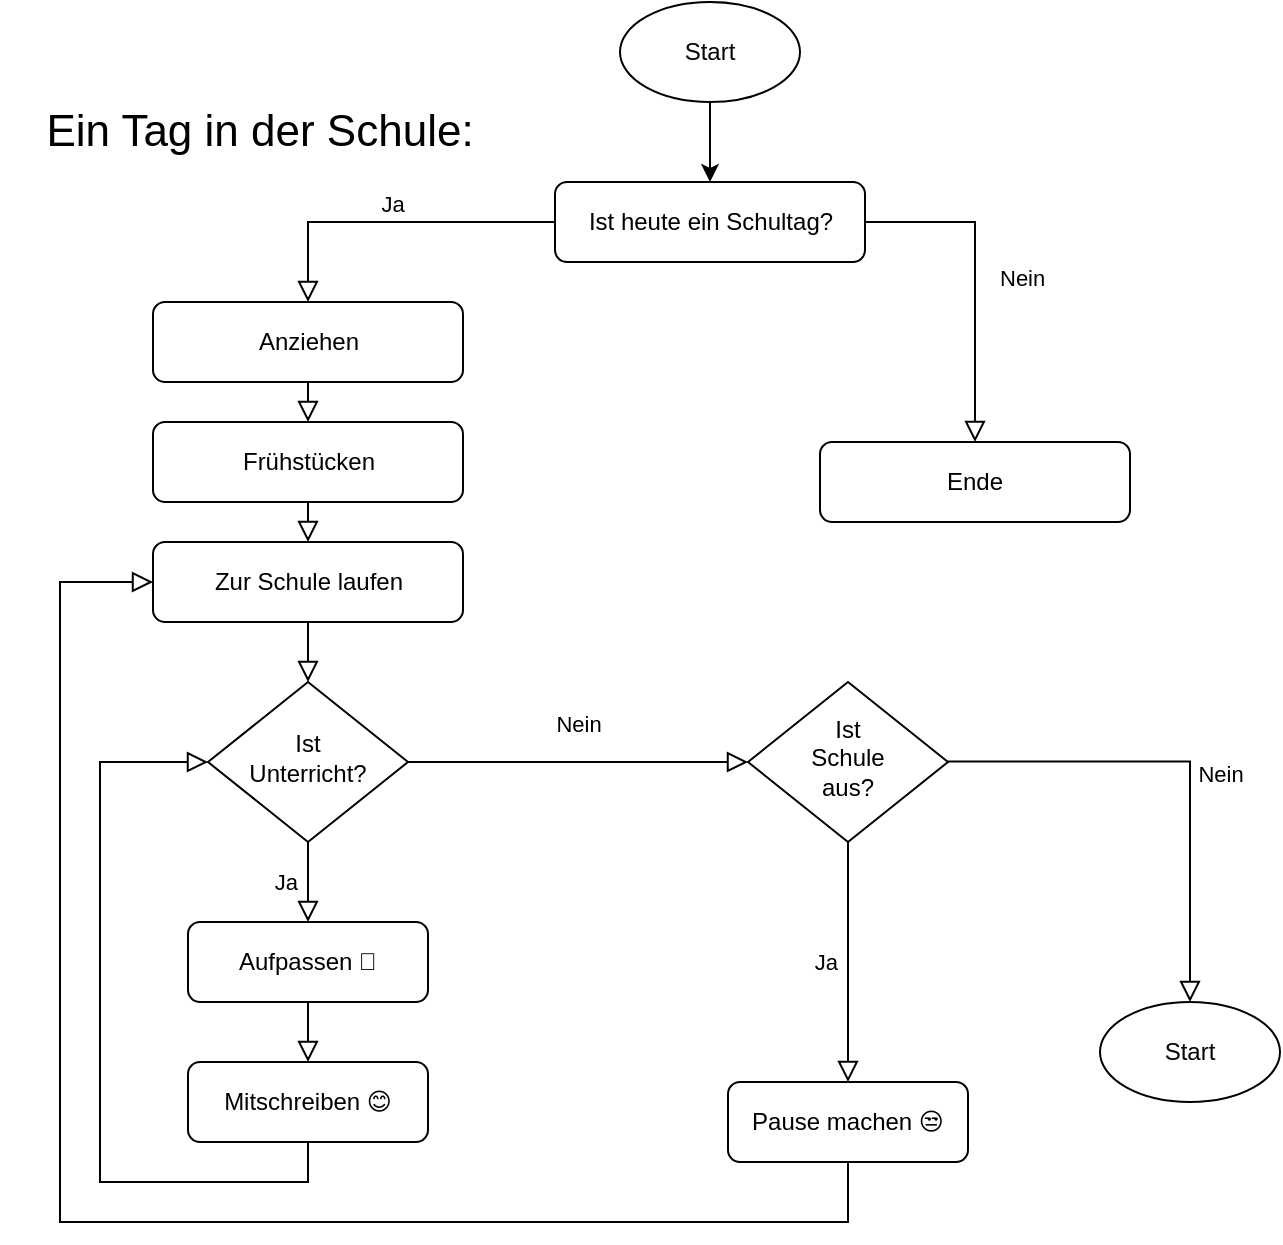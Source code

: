 <mxfile version="24.7.17">
  <diagram id="C5RBs43oDa-KdzZeNtuy" name="Page-1">
    <mxGraphModel dx="656" dy="448" grid="1" gridSize="10" guides="1" tooltips="1" connect="1" arrows="1" fold="1" page="1" pageScale="1" pageWidth="827" pageHeight="1169" math="0" shadow="0">
      <root>
        <mxCell id="WIyWlLk6GJQsqaUBKTNV-0" />
        <mxCell id="WIyWlLk6GJQsqaUBKTNV-1" parent="WIyWlLk6GJQsqaUBKTNV-0" />
        <mxCell id="WIyWlLk6GJQsqaUBKTNV-2" value="Ja" style="rounded=0;html=1;jettySize=auto;orthogonalLoop=1;fontSize=11;endArrow=block;endFill=0;endSize=8;strokeWidth=1;shadow=0;labelBackgroundColor=none;edgeStyle=orthogonalEdgeStyle;labelPosition=center;verticalLabelPosition=top;align=center;verticalAlign=bottom;entryX=0.5;entryY=0;entryDx=0;entryDy=0;" parent="WIyWlLk6GJQsqaUBKTNV-1" source="WIyWlLk6GJQsqaUBKTNV-3" target="_wY8KXCuG9SI2cczP18m-5" edge="1">
          <mxGeometry relative="1" as="geometry" />
        </mxCell>
        <mxCell id="WIyWlLk6GJQsqaUBKTNV-3" value="Ist heute ein Schultag?" style="rounded=1;whiteSpace=wrap;html=1;fontSize=12;glass=0;strokeWidth=1;shadow=0;" parent="WIyWlLk6GJQsqaUBKTNV-1" vertex="1">
          <mxGeometry x="317.5" y="120" width="155" height="40" as="geometry" />
        </mxCell>
        <mxCell id="WIyWlLk6GJQsqaUBKTNV-5" value="Nein" style="edgeStyle=orthogonalEdgeStyle;rounded=0;html=1;jettySize=auto;orthogonalLoop=1;fontSize=11;endArrow=block;endFill=0;endSize=8;strokeWidth=1;shadow=0;labelBackgroundColor=none;labelPosition=center;verticalLabelPosition=top;align=center;verticalAlign=bottom;entryX=0;entryY=0.5;entryDx=0;entryDy=0;" parent="WIyWlLk6GJQsqaUBKTNV-1" source="WIyWlLk6GJQsqaUBKTNV-6" target="_wY8KXCuG9SI2cczP18m-22" edge="1">
          <mxGeometry y="10" relative="1" as="geometry">
            <mxPoint as="offset" />
            <mxPoint x="410" y="410" as="targetPoint" />
          </mxGeometry>
        </mxCell>
        <mxCell id="WIyWlLk6GJQsqaUBKTNV-6" value="Ist&lt;div&gt;Unterricht?&lt;/div&gt;" style="rhombus;whiteSpace=wrap;html=1;shadow=0;fontFamily=Helvetica;fontSize=12;align=center;strokeWidth=1;spacing=6;spacingTop=-4;" parent="WIyWlLk6GJQsqaUBKTNV-1" vertex="1">
          <mxGeometry x="144" y="370" width="100" height="80" as="geometry" />
        </mxCell>
        <mxCell id="WIyWlLk6GJQsqaUBKTNV-7" value="Pause machen 😒" style="rounded=1;whiteSpace=wrap;html=1;fontSize=12;glass=0;strokeWidth=1;shadow=0;" parent="WIyWlLk6GJQsqaUBKTNV-1" vertex="1">
          <mxGeometry x="404" y="570" width="120" height="40" as="geometry" />
        </mxCell>
        <mxCell id="_wY8KXCuG9SI2cczP18m-2" style="edgeStyle=orthogonalEdgeStyle;rounded=0;orthogonalLoop=1;jettySize=auto;html=1;entryX=0.5;entryY=0;entryDx=0;entryDy=0;" edge="1" parent="WIyWlLk6GJQsqaUBKTNV-1" source="_wY8KXCuG9SI2cczP18m-0" target="WIyWlLk6GJQsqaUBKTNV-3">
          <mxGeometry relative="1" as="geometry" />
        </mxCell>
        <mxCell id="_wY8KXCuG9SI2cczP18m-0" value="Start" style="ellipse;whiteSpace=wrap;html=1;" vertex="1" parent="WIyWlLk6GJQsqaUBKTNV-1">
          <mxGeometry x="350" y="30" width="90" height="50" as="geometry" />
        </mxCell>
        <mxCell id="_wY8KXCuG9SI2cczP18m-1" value="&lt;font style=&quot;font-size: 22px;&quot;&gt;Ein Tag in der Schule:&lt;/font&gt;" style="text;html=1;align=center;verticalAlign=middle;whiteSpace=wrap;rounded=0;" vertex="1" parent="WIyWlLk6GJQsqaUBKTNV-1">
          <mxGeometry x="40" y="80" width="260" height="30" as="geometry" />
        </mxCell>
        <mxCell id="_wY8KXCuG9SI2cczP18m-3" value="Nein" style="edgeStyle=orthogonalEdgeStyle;rounded=0;html=1;jettySize=auto;orthogonalLoop=1;fontSize=11;endArrow=block;endFill=0;endSize=8;strokeWidth=1;shadow=0;labelBackgroundColor=none;exitX=1;exitY=0.5;exitDx=0;exitDy=0;entryX=0.5;entryY=0;entryDx=0;entryDy=0;align=left;" edge="1" parent="WIyWlLk6GJQsqaUBKTNV-1" source="WIyWlLk6GJQsqaUBKTNV-3" target="_wY8KXCuG9SI2cczP18m-13">
          <mxGeometry y="10" relative="1" as="geometry">
            <mxPoint as="offset" />
            <mxPoint x="490" y="150" as="sourcePoint" />
            <mxPoint x="525" y="250" as="targetPoint" />
          </mxGeometry>
        </mxCell>
        <mxCell id="_wY8KXCuG9SI2cczP18m-5" value="Anziehen" style="rounded=1;whiteSpace=wrap;html=1;fontSize=12;glass=0;strokeWidth=1;shadow=0;" vertex="1" parent="WIyWlLk6GJQsqaUBKTNV-1">
          <mxGeometry x="116.5" y="180" width="155" height="40" as="geometry" />
        </mxCell>
        <mxCell id="_wY8KXCuG9SI2cczP18m-6" value="Frühstücken" style="rounded=1;whiteSpace=wrap;html=1;fontSize=12;glass=0;strokeWidth=1;shadow=0;" vertex="1" parent="WIyWlLk6GJQsqaUBKTNV-1">
          <mxGeometry x="116.5" y="240" width="155" height="40" as="geometry" />
        </mxCell>
        <mxCell id="_wY8KXCuG9SI2cczP18m-8" value="Zur Schule laufen" style="rounded=1;whiteSpace=wrap;html=1;fontSize=12;glass=0;strokeWidth=1;shadow=0;" vertex="1" parent="WIyWlLk6GJQsqaUBKTNV-1">
          <mxGeometry x="116.5" y="300" width="155" height="40" as="geometry" />
        </mxCell>
        <mxCell id="_wY8KXCuG9SI2cczP18m-9" value="" style="rounded=0;html=1;jettySize=auto;orthogonalLoop=1;fontSize=11;endArrow=block;endFill=0;endSize=8;strokeWidth=1;shadow=0;labelBackgroundColor=none;edgeStyle=orthogonalEdgeStyle;exitX=0.5;exitY=1;exitDx=0;exitDy=0;entryX=0.5;entryY=0;entryDx=0;entryDy=0;" edge="1" parent="WIyWlLk6GJQsqaUBKTNV-1" source="_wY8KXCuG9SI2cczP18m-5" target="_wY8KXCuG9SI2cczP18m-6">
          <mxGeometry y="20" relative="1" as="geometry">
            <mxPoint as="offset" />
            <mxPoint x="204" y="550" as="sourcePoint" />
            <mxPoint x="190" y="270" as="targetPoint" />
          </mxGeometry>
        </mxCell>
        <mxCell id="_wY8KXCuG9SI2cczP18m-10" value="" style="rounded=0;html=1;jettySize=auto;orthogonalLoop=1;fontSize=11;endArrow=block;endFill=0;endSize=8;strokeWidth=1;shadow=0;labelBackgroundColor=none;edgeStyle=orthogonalEdgeStyle;entryX=0.5;entryY=0;entryDx=0;entryDy=0;exitX=0.5;exitY=1;exitDx=0;exitDy=0;" edge="1" parent="WIyWlLk6GJQsqaUBKTNV-1" source="_wY8KXCuG9SI2cczP18m-6" target="_wY8KXCuG9SI2cczP18m-8">
          <mxGeometry y="20" relative="1" as="geometry">
            <mxPoint as="offset" />
            <mxPoint x="190" y="300" as="sourcePoint" />
            <mxPoint x="204" y="270" as="targetPoint" />
          </mxGeometry>
        </mxCell>
        <mxCell id="_wY8KXCuG9SI2cczP18m-13" value="Ende" style="rounded=1;whiteSpace=wrap;html=1;fontSize=12;glass=0;strokeWidth=1;shadow=0;" vertex="1" parent="WIyWlLk6GJQsqaUBKTNV-1">
          <mxGeometry x="450" y="250" width="155" height="40" as="geometry" />
        </mxCell>
        <mxCell id="_wY8KXCuG9SI2cczP18m-16" value="" style="rounded=0;html=1;jettySize=auto;orthogonalLoop=1;fontSize=11;endArrow=block;endFill=0;endSize=8;strokeWidth=1;shadow=0;labelBackgroundColor=none;edgeStyle=orthogonalEdgeStyle;labelPosition=center;verticalLabelPosition=top;align=center;verticalAlign=bottom;entryX=0.5;entryY=0;entryDx=0;entryDy=0;exitX=0.5;exitY=1;exitDx=0;exitDy=0;" edge="1" parent="WIyWlLk6GJQsqaUBKTNV-1" source="_wY8KXCuG9SI2cczP18m-8" target="WIyWlLk6GJQsqaUBKTNV-6">
          <mxGeometry relative="1" as="geometry">
            <mxPoint x="328" y="150" as="sourcePoint" />
            <mxPoint x="204" y="190" as="targetPoint" />
          </mxGeometry>
        </mxCell>
        <mxCell id="_wY8KXCuG9SI2cczP18m-17" value="Aufpassen 🥳" style="rounded=1;whiteSpace=wrap;html=1;fontSize=12;glass=0;strokeWidth=1;shadow=0;" vertex="1" parent="WIyWlLk6GJQsqaUBKTNV-1">
          <mxGeometry x="134" y="490" width="120" height="40" as="geometry" />
        </mxCell>
        <mxCell id="_wY8KXCuG9SI2cczP18m-18" value="Mitschreiben 😊" style="rounded=1;whiteSpace=wrap;html=1;fontSize=12;glass=0;strokeWidth=1;shadow=0;" vertex="1" parent="WIyWlLk6GJQsqaUBKTNV-1">
          <mxGeometry x="134" y="560" width="120" height="40" as="geometry" />
        </mxCell>
        <mxCell id="_wY8KXCuG9SI2cczP18m-19" value="Ja" style="rounded=0;html=1;jettySize=auto;orthogonalLoop=1;fontSize=11;endArrow=block;endFill=0;endSize=8;strokeWidth=1;shadow=0;labelBackgroundColor=none;edgeStyle=orthogonalEdgeStyle;labelPosition=left;verticalLabelPosition=middle;align=right;verticalAlign=middle;entryX=0.5;entryY=0;entryDx=0;entryDy=0;exitX=0.5;exitY=1;exitDx=0;exitDy=0;textDirection=ltr;" edge="1" parent="WIyWlLk6GJQsqaUBKTNV-1" source="WIyWlLk6GJQsqaUBKTNV-6" target="_wY8KXCuG9SI2cczP18m-17">
          <mxGeometry y="-4" relative="1" as="geometry">
            <mxPoint x="240" y="460" as="sourcePoint" />
            <mxPoint x="204" y="190" as="targetPoint" />
            <mxPoint as="offset" />
          </mxGeometry>
        </mxCell>
        <mxCell id="_wY8KXCuG9SI2cczP18m-20" value="" style="rounded=0;html=1;jettySize=auto;orthogonalLoop=1;fontSize=11;endArrow=block;endFill=0;endSize=8;strokeWidth=1;shadow=0;labelBackgroundColor=none;edgeStyle=orthogonalEdgeStyle;labelPosition=left;verticalLabelPosition=middle;align=right;verticalAlign=middle;entryX=0.5;entryY=0;entryDx=0;entryDy=0;exitX=0.5;exitY=1;exitDx=0;exitDy=0;textDirection=ltr;" edge="1" parent="WIyWlLk6GJQsqaUBKTNV-1" source="_wY8KXCuG9SI2cczP18m-17" target="_wY8KXCuG9SI2cczP18m-18">
          <mxGeometry y="-4" relative="1" as="geometry">
            <mxPoint x="204" y="460" as="sourcePoint" />
            <mxPoint x="204" y="500" as="targetPoint" />
            <mxPoint as="offset" />
          </mxGeometry>
        </mxCell>
        <mxCell id="_wY8KXCuG9SI2cczP18m-21" value="" style="rounded=0;html=1;jettySize=auto;orthogonalLoop=1;fontSize=11;endArrow=block;endFill=0;endSize=8;strokeWidth=1;shadow=0;labelBackgroundColor=none;edgeStyle=orthogonalEdgeStyle;labelPosition=left;verticalLabelPosition=middle;align=right;verticalAlign=middle;exitX=0.5;exitY=1;exitDx=0;exitDy=0;textDirection=ltr;entryX=0;entryY=0.5;entryDx=0;entryDy=0;" edge="1" parent="WIyWlLk6GJQsqaUBKTNV-1" source="_wY8KXCuG9SI2cczP18m-18" target="WIyWlLk6GJQsqaUBKTNV-6">
          <mxGeometry y="-4" relative="1" as="geometry">
            <mxPoint x="204" y="540" as="sourcePoint" />
            <mxPoint x="194" y="660" as="targetPoint" />
            <mxPoint as="offset" />
            <Array as="points">
              <mxPoint x="194" y="620" />
              <mxPoint x="90" y="620" />
              <mxPoint x="90" y="410" />
            </Array>
          </mxGeometry>
        </mxCell>
        <mxCell id="_wY8KXCuG9SI2cczP18m-22" value="Ist&lt;div&gt;Schule&lt;/div&gt;&lt;div&gt;aus?&lt;/div&gt;" style="rhombus;whiteSpace=wrap;html=1;shadow=0;fontFamily=Helvetica;fontSize=12;align=center;strokeWidth=1;spacing=6;spacingTop=-4;" vertex="1" parent="WIyWlLk6GJQsqaUBKTNV-1">
          <mxGeometry x="414" y="370" width="100" height="80" as="geometry" />
        </mxCell>
        <mxCell id="_wY8KXCuG9SI2cczP18m-24" value="Start" style="ellipse;whiteSpace=wrap;html=1;" vertex="1" parent="WIyWlLk6GJQsqaUBKTNV-1">
          <mxGeometry x="590" y="530" width="90" height="50" as="geometry" />
        </mxCell>
        <mxCell id="_wY8KXCuG9SI2cczP18m-25" value="Nein" style="edgeStyle=orthogonalEdgeStyle;rounded=0;html=1;jettySize=auto;orthogonalLoop=1;fontSize=11;endArrow=block;endFill=0;endSize=8;strokeWidth=1;shadow=0;labelBackgroundColor=none;labelPosition=center;verticalLabelPosition=top;align=center;verticalAlign=bottom;entryX=0.5;entryY=0;entryDx=0;entryDy=0;" edge="1" parent="WIyWlLk6GJQsqaUBKTNV-1" target="_wY8KXCuG9SI2cczP18m-24">
          <mxGeometry x="0.129" y="15" relative="1" as="geometry">
            <mxPoint as="offset" />
            <mxPoint x="514" y="409.7" as="sourcePoint" />
            <mxPoint x="680" y="409.7" as="targetPoint" />
            <Array as="points">
              <mxPoint x="635" y="410" />
            </Array>
          </mxGeometry>
        </mxCell>
        <mxCell id="_wY8KXCuG9SI2cczP18m-28" value="" style="rounded=0;html=1;jettySize=auto;orthogonalLoop=1;fontSize=11;endArrow=block;endFill=0;endSize=8;strokeWidth=1;shadow=0;labelBackgroundColor=none;edgeStyle=orthogonalEdgeStyle;labelPosition=left;verticalLabelPosition=middle;align=right;verticalAlign=middle;exitX=0.5;exitY=1;exitDx=0;exitDy=0;textDirection=ltr;entryX=0;entryY=0.5;entryDx=0;entryDy=0;" edge="1" parent="WIyWlLk6GJQsqaUBKTNV-1" source="WIyWlLk6GJQsqaUBKTNV-7" target="_wY8KXCuG9SI2cczP18m-8">
          <mxGeometry y="-4" relative="1" as="geometry">
            <mxPoint x="204" y="460" as="sourcePoint" />
            <mxPoint x="50" y="400" as="targetPoint" />
            <mxPoint as="offset" />
            <Array as="points">
              <mxPoint x="464" y="640" />
              <mxPoint x="70" y="640" />
              <mxPoint x="70" y="320" />
            </Array>
          </mxGeometry>
        </mxCell>
        <mxCell id="_wY8KXCuG9SI2cczP18m-29" value="Ja" style="rounded=0;html=1;jettySize=auto;orthogonalLoop=1;fontSize=11;endArrow=block;endFill=0;endSize=8;strokeWidth=1;shadow=0;labelBackgroundColor=none;edgeStyle=orthogonalEdgeStyle;labelPosition=left;verticalLabelPosition=middle;align=right;verticalAlign=middle;entryX=0.5;entryY=0;entryDx=0;entryDy=0;exitX=0.5;exitY=1;exitDx=0;exitDy=0;textDirection=ltr;" edge="1" parent="WIyWlLk6GJQsqaUBKTNV-1" source="_wY8KXCuG9SI2cczP18m-22" target="WIyWlLk6GJQsqaUBKTNV-7">
          <mxGeometry y="-4" relative="1" as="geometry">
            <mxPoint x="214" y="470" as="sourcePoint" />
            <mxPoint x="214" y="510" as="targetPoint" />
            <mxPoint as="offset" />
          </mxGeometry>
        </mxCell>
      </root>
    </mxGraphModel>
  </diagram>
</mxfile>
